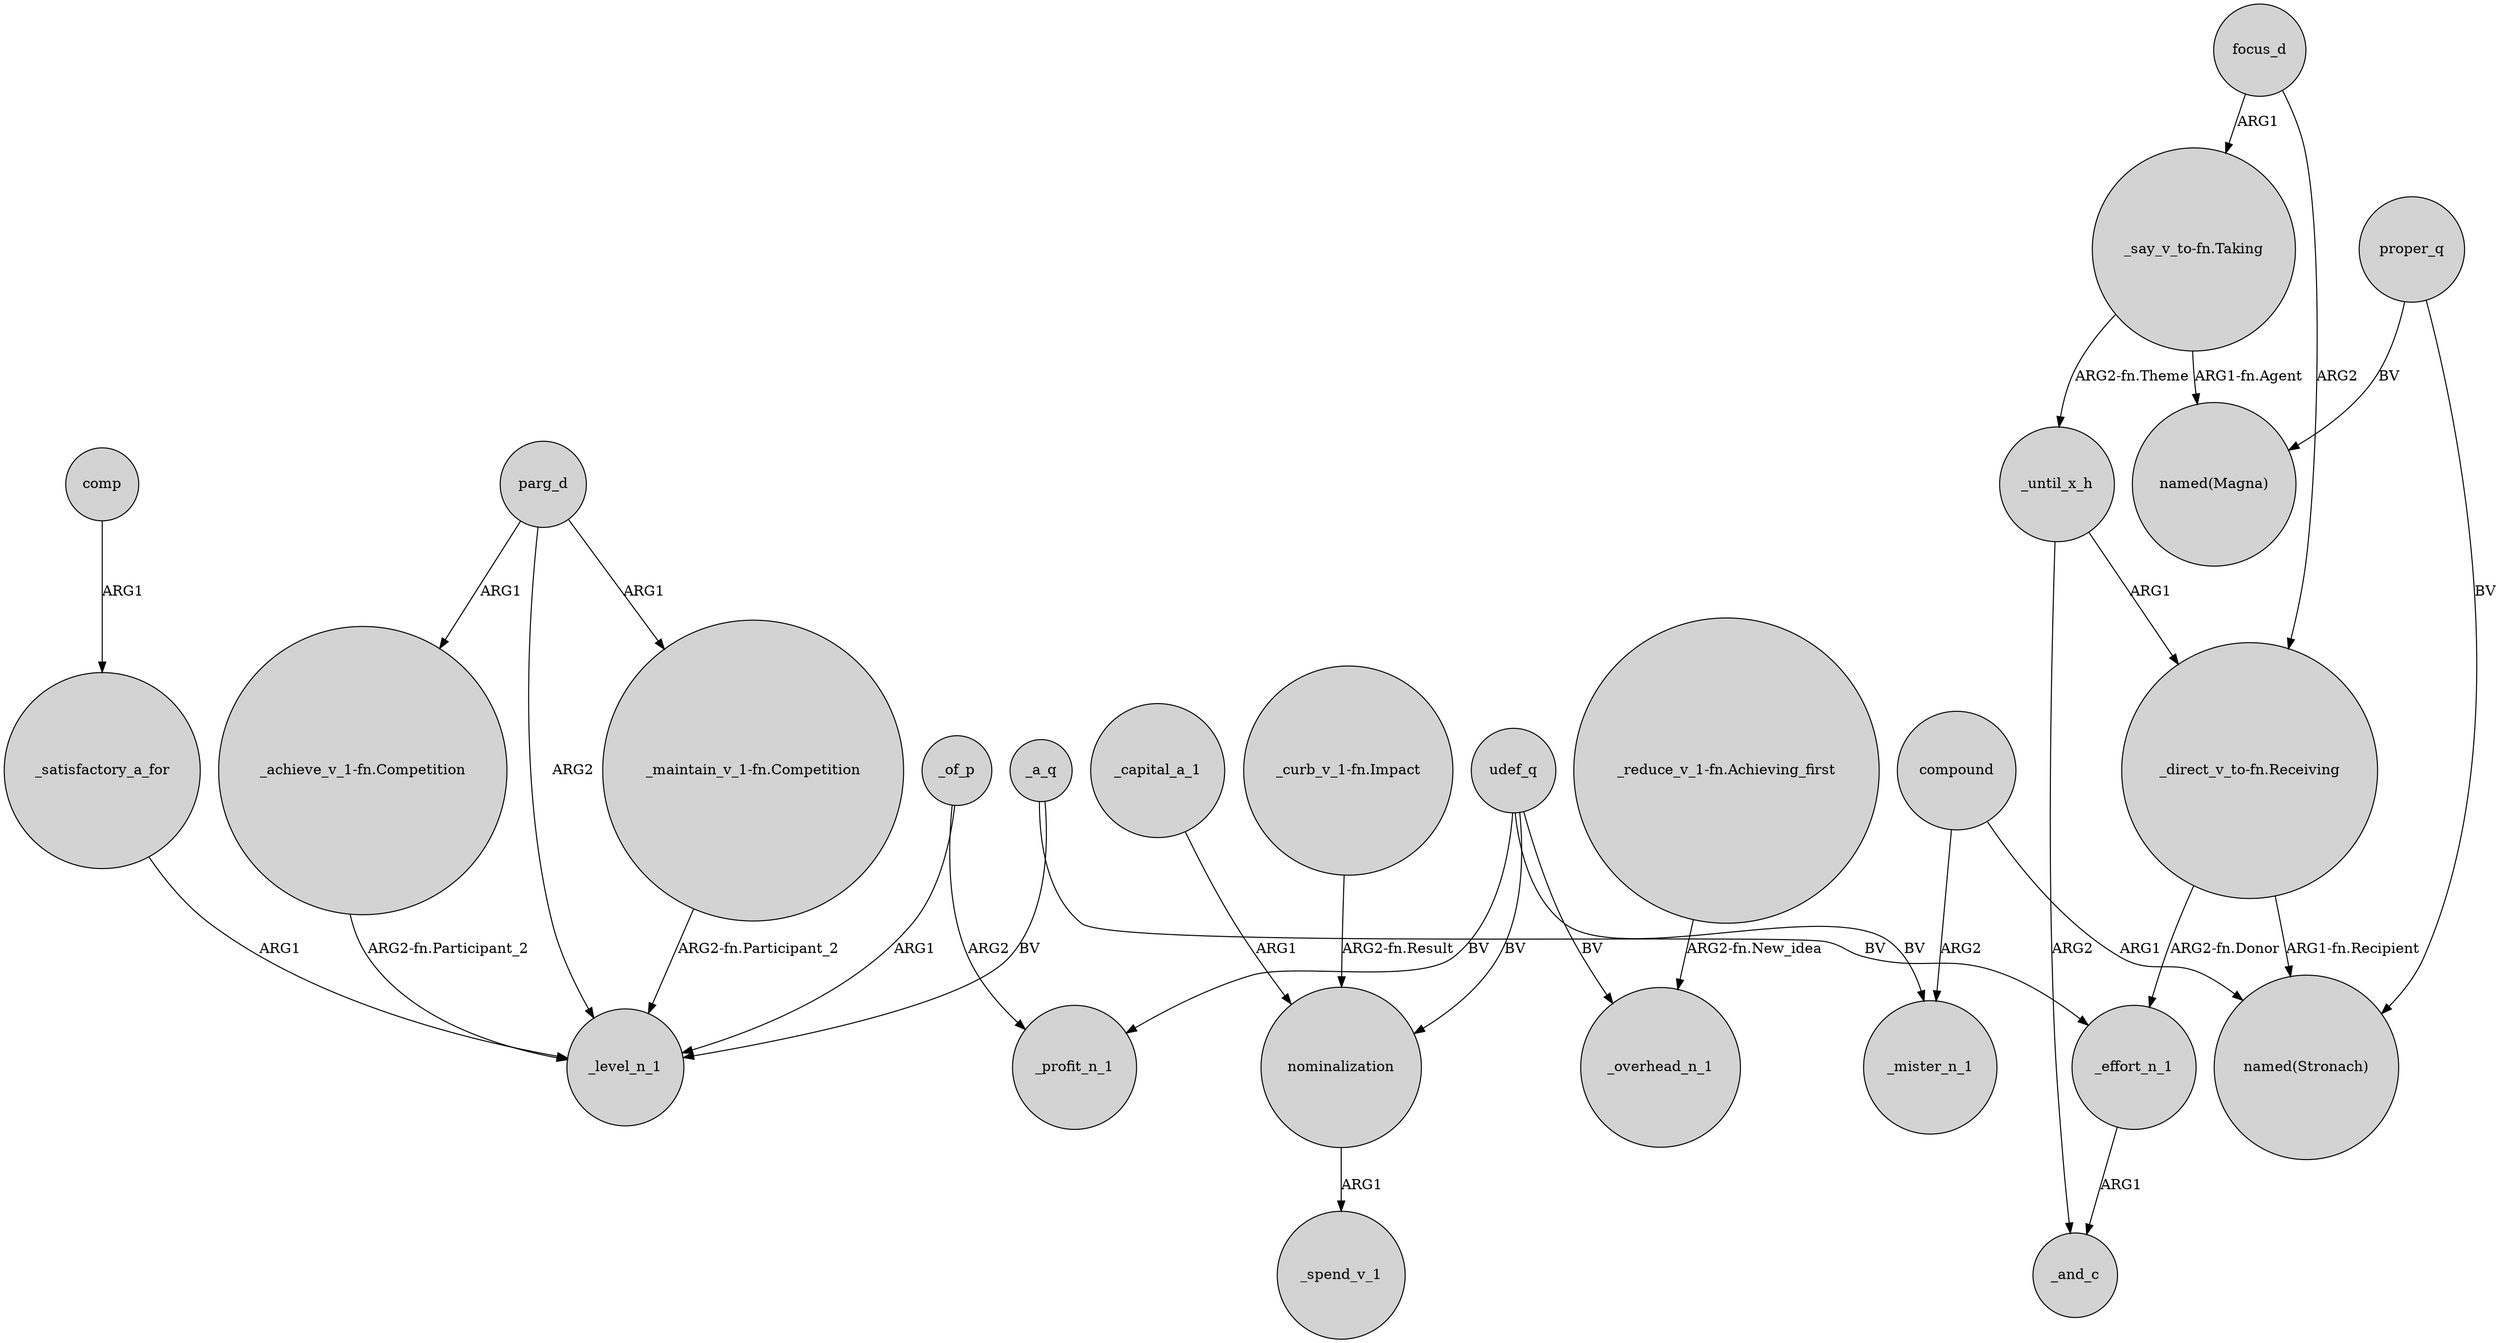 digraph {
	node [shape=circle style=filled]
	parg_d -> "_achieve_v_1-fn.Competition" [label=ARG1]
	_capital_a_1 -> nominalization [label=ARG1]
	"_direct_v_to-fn.Receiving" -> "named(Stronach)" [label="ARG1-fn.Recipient"]
	proper_q -> "named(Stronach)" [label=BV]
	_effort_n_1 -> _and_c [label=ARG1]
	_until_x_h -> _and_c [label=ARG2]
	comp -> _satisfactory_a_for [label=ARG1]
	_until_x_h -> "_direct_v_to-fn.Receiving" [label=ARG1]
	"_say_v_to-fn.Taking" -> _until_x_h [label="ARG2-fn.Theme"]
	"_curb_v_1-fn.Impact" -> nominalization [label="ARG2-fn.Result"]
	udef_q -> _overhead_n_1 [label=BV]
	"_reduce_v_1-fn.Achieving_first" -> _overhead_n_1 [label="ARG2-fn.New_idea"]
	_of_p -> _profit_n_1 [label=ARG2]
	"_say_v_to-fn.Taking" -> "named(Magna)" [label="ARG1-fn.Agent"]
	udef_q -> _mister_n_1 [label=BV]
	nominalization -> _spend_v_1 [label=ARG1]
	compound -> "named(Stronach)" [label=ARG1]
	parg_d -> "_maintain_v_1-fn.Competition" [label=ARG1]
	udef_q -> nominalization [label=BV]
	"_achieve_v_1-fn.Competition" -> _level_n_1 [label="ARG2-fn.Participant_2"]
	compound -> _mister_n_1 [label=ARG2]
	proper_q -> "named(Magna)" [label=BV]
	parg_d -> _level_n_1 [label=ARG2]
	udef_q -> _profit_n_1 [label=BV]
	_a_q -> _effort_n_1 [label=BV]
	"_maintain_v_1-fn.Competition" -> _level_n_1 [label="ARG2-fn.Participant_2"]
	_of_p -> _level_n_1 [label=ARG1]
	focus_d -> "_direct_v_to-fn.Receiving" [label=ARG2]
	_a_q -> _level_n_1 [label=BV]
	"_direct_v_to-fn.Receiving" -> _effort_n_1 [label="ARG2-fn.Donor"]
	focus_d -> "_say_v_to-fn.Taking" [label=ARG1]
	_satisfactory_a_for -> _level_n_1 [label=ARG1]
}
